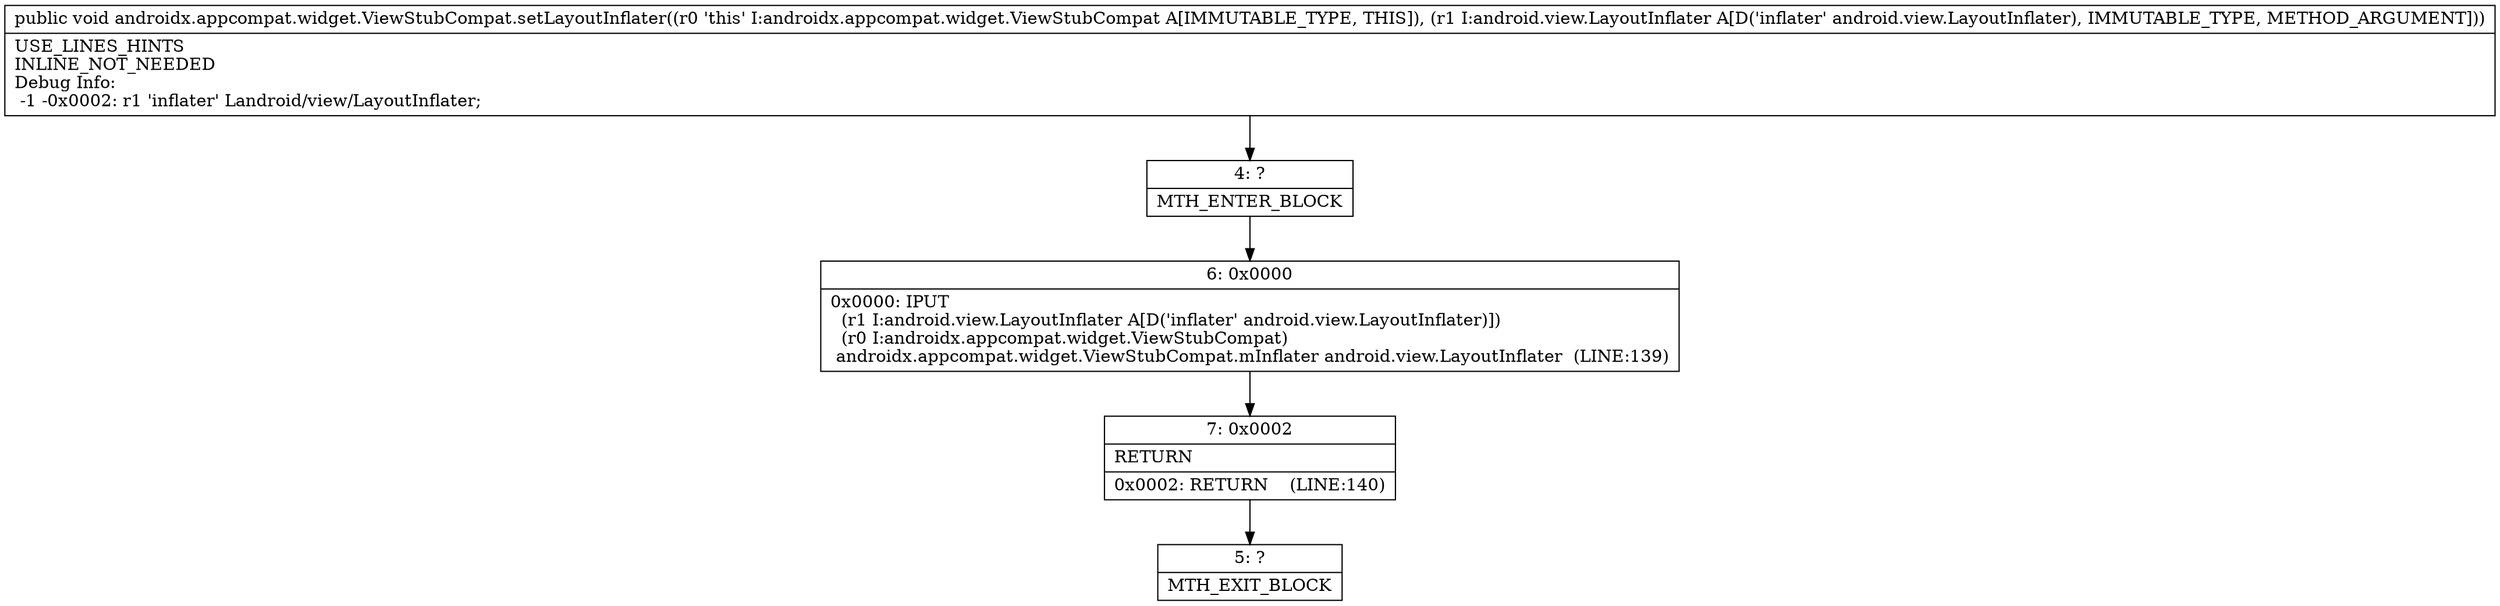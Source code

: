 digraph "CFG forandroidx.appcompat.widget.ViewStubCompat.setLayoutInflater(Landroid\/view\/LayoutInflater;)V" {
Node_4 [shape=record,label="{4\:\ ?|MTH_ENTER_BLOCK\l}"];
Node_6 [shape=record,label="{6\:\ 0x0000|0x0000: IPUT  \l  (r1 I:android.view.LayoutInflater A[D('inflater' android.view.LayoutInflater)])\l  (r0 I:androidx.appcompat.widget.ViewStubCompat)\l androidx.appcompat.widget.ViewStubCompat.mInflater android.view.LayoutInflater  (LINE:139)\l}"];
Node_7 [shape=record,label="{7\:\ 0x0002|RETURN\l|0x0002: RETURN    (LINE:140)\l}"];
Node_5 [shape=record,label="{5\:\ ?|MTH_EXIT_BLOCK\l}"];
MethodNode[shape=record,label="{public void androidx.appcompat.widget.ViewStubCompat.setLayoutInflater((r0 'this' I:androidx.appcompat.widget.ViewStubCompat A[IMMUTABLE_TYPE, THIS]), (r1 I:android.view.LayoutInflater A[D('inflater' android.view.LayoutInflater), IMMUTABLE_TYPE, METHOD_ARGUMENT]))  | USE_LINES_HINTS\lINLINE_NOT_NEEDED\lDebug Info:\l  \-1 \-0x0002: r1 'inflater' Landroid\/view\/LayoutInflater;\l}"];
MethodNode -> Node_4;Node_4 -> Node_6;
Node_6 -> Node_7;
Node_7 -> Node_5;
}

